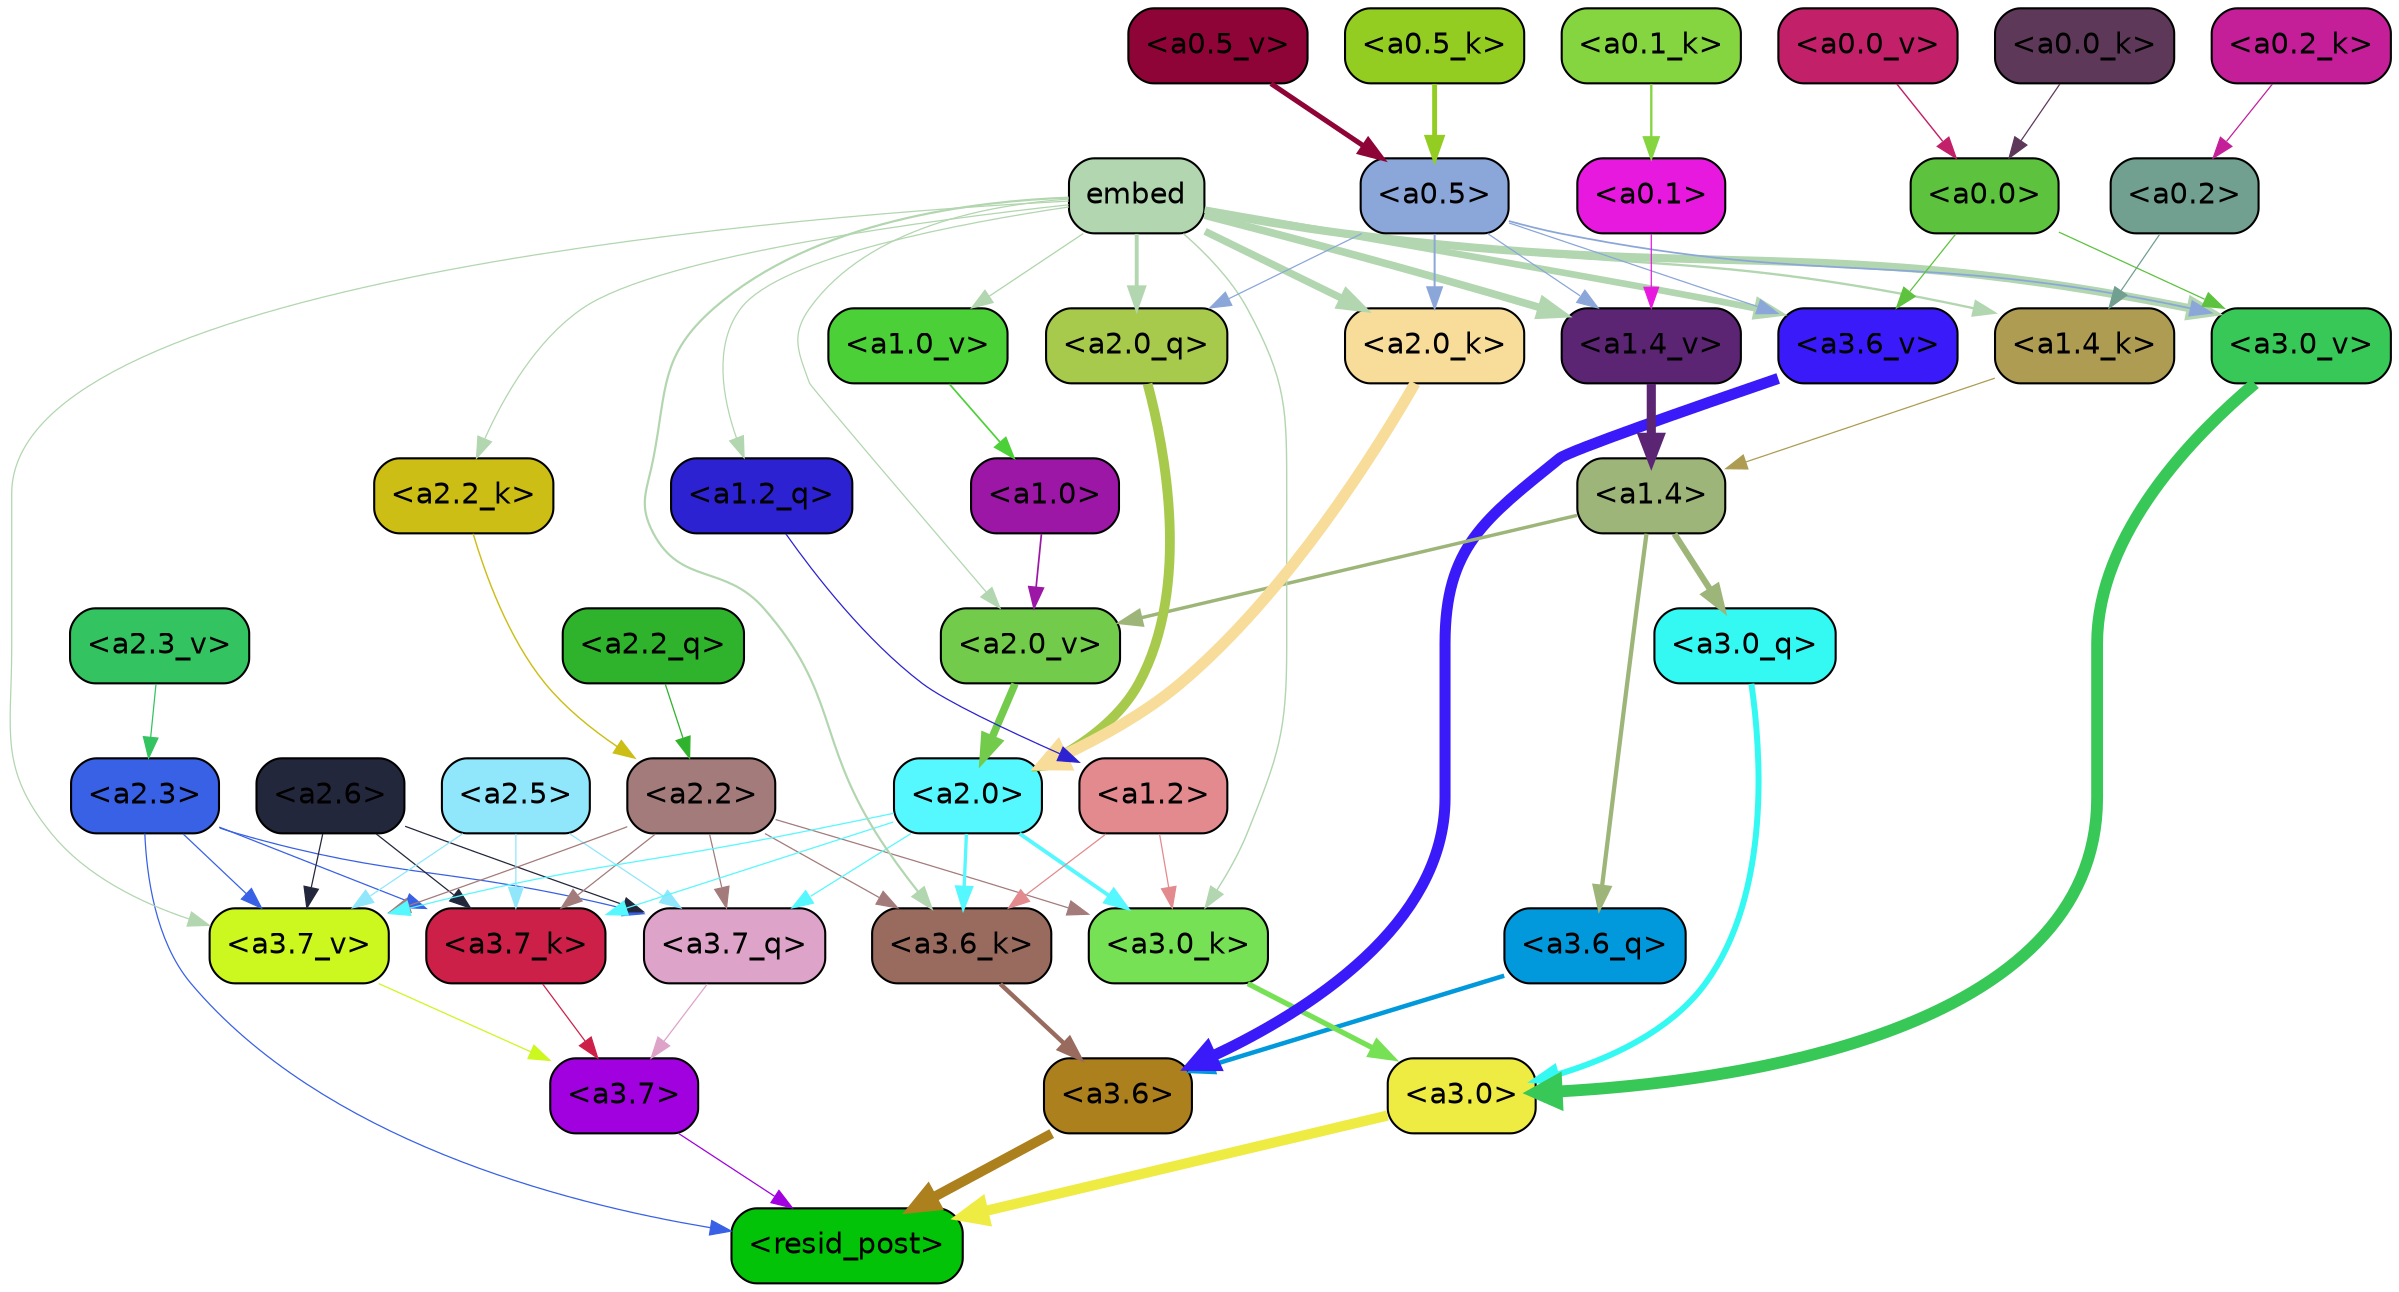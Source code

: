 strict digraph "" {
	graph [bgcolor=transparent,
		layout=dot,
		overlap=false,
		splines=true
	];
	"<a3.7>"	[color=black,
		fillcolor="#a001de",
		fontname=Helvetica,
		shape=box,
		style="filled, rounded"];
	"<resid_post>"	[color=black,
		fillcolor="#03c308",
		fontname=Helvetica,
		shape=box,
		style="filled, rounded"];
	"<a3.7>" -> "<resid_post>"	[color="#a001de",
		penwidth=0.6];
	"<a3.6>"	[color=black,
		fillcolor="#ad801e",
		fontname=Helvetica,
		shape=box,
		style="filled, rounded"];
	"<a3.6>" -> "<resid_post>"	[color="#ad801e",
		penwidth=4.751592040061951];
	"<a3.0>"	[color=black,
		fillcolor="#eeeb42",
		fontname=Helvetica,
		shape=box,
		style="filled, rounded"];
	"<a3.0>" -> "<resid_post>"	[color="#eeeb42",
		penwidth=4.904066681861877];
	"<a2.3>"	[color=black,
		fillcolor="#3961e5",
		fontname=Helvetica,
		shape=box,
		style="filled, rounded"];
	"<a2.3>" -> "<resid_post>"	[color="#3961e5",
		penwidth=0.6];
	"<a3.7_q>"	[color=black,
		fillcolor="#dea3c9",
		fontname=Helvetica,
		shape=box,
		style="filled, rounded"];
	"<a2.3>" -> "<a3.7_q>"	[color="#3961e5",
		penwidth=0.6];
	"<a3.7_k>"	[color=black,
		fillcolor="#cd2048",
		fontname=Helvetica,
		shape=box,
		style="filled, rounded"];
	"<a2.3>" -> "<a3.7_k>"	[color="#3961e5",
		penwidth=0.6];
	"<a3.7_v>"	[color=black,
		fillcolor="#ccf71f",
		fontname=Helvetica,
		shape=box,
		style="filled, rounded"];
	"<a2.3>" -> "<a3.7_v>"	[color="#3961e5",
		penwidth=0.6];
	"<a3.7_q>" -> "<a3.7>"	[color="#dea3c9",
		penwidth=0.6];
	"<a3.6_q>"	[color=black,
		fillcolor="#0299dc",
		fontname=Helvetica,
		shape=box,
		style="filled, rounded"];
	"<a3.6_q>" -> "<a3.6>"	[color="#0299dc",
		penwidth=2.160832464694977];
	"<a3.0_q>"	[color=black,
		fillcolor="#33f9f2",
		fontname=Helvetica,
		shape=box,
		style="filled, rounded"];
	"<a3.0_q>" -> "<a3.0>"	[color="#33f9f2",
		penwidth=2.870753765106201];
	"<a3.7_k>" -> "<a3.7>"	[color="#cd2048",
		penwidth=0.6];
	"<a3.6_k>"	[color=black,
		fillcolor="#986b5e",
		fontname=Helvetica,
		shape=box,
		style="filled, rounded"];
	"<a3.6_k>" -> "<a3.6>"	[color="#986b5e",
		penwidth=2.13908451795578];
	"<a3.0_k>"	[color=black,
		fillcolor="#77e155",
		fontname=Helvetica,
		shape=box,
		style="filled, rounded"];
	"<a3.0_k>" -> "<a3.0>"	[color="#77e155",
		penwidth=2.520303964614868];
	"<a3.7_v>" -> "<a3.7>"	[color="#ccf71f",
		penwidth=0.6];
	"<a3.6_v>"	[color=black,
		fillcolor="#3a1af9",
		fontname=Helvetica,
		shape=box,
		style="filled, rounded"];
	"<a3.6_v>" -> "<a3.6>"	[color="#3a1af9",
		penwidth=5.297133803367615];
	"<a3.0_v>"	[color=black,
		fillcolor="#37c858",
		fontname=Helvetica,
		shape=box,
		style="filled, rounded"];
	"<a3.0_v>" -> "<a3.0>"	[color="#37c858",
		penwidth=5.680712580680847];
	"<a2.6>"	[color=black,
		fillcolor="#23273c",
		fontname=Helvetica,
		shape=box,
		style="filled, rounded"];
	"<a2.6>" -> "<a3.7_q>"	[color="#23273c",
		penwidth=0.6];
	"<a2.6>" -> "<a3.7_k>"	[color="#23273c",
		penwidth=0.6];
	"<a2.6>" -> "<a3.7_v>"	[color="#23273c",
		penwidth=0.6];
	"<a2.5>"	[color=black,
		fillcolor="#90e7fc",
		fontname=Helvetica,
		shape=box,
		style="filled, rounded"];
	"<a2.5>" -> "<a3.7_q>"	[color="#90e7fc",
		penwidth=0.6];
	"<a2.5>" -> "<a3.7_k>"	[color="#90e7fc",
		penwidth=0.6];
	"<a2.5>" -> "<a3.7_v>"	[color="#90e7fc",
		penwidth=0.6];
	"<a2.2>"	[color=black,
		fillcolor="#a47b7b",
		fontname=Helvetica,
		shape=box,
		style="filled, rounded"];
	"<a2.2>" -> "<a3.7_q>"	[color="#a47b7b",
		penwidth=0.6];
	"<a2.2>" -> "<a3.7_k>"	[color="#a47b7b",
		penwidth=0.6];
	"<a2.2>" -> "<a3.6_k>"	[color="#a47b7b",
		penwidth=0.6];
	"<a2.2>" -> "<a3.0_k>"	[color="#a47b7b",
		penwidth=0.6];
	"<a2.2>" -> "<a3.7_v>"	[color="#a47b7b",
		penwidth=0.6];
	"<a2.0>"	[color=black,
		fillcolor="#55f8fe",
		fontname=Helvetica,
		shape=box,
		style="filled, rounded"];
	"<a2.0>" -> "<a3.7_q>"	[color="#55f8fe",
		penwidth=0.6];
	"<a2.0>" -> "<a3.7_k>"	[color="#55f8fe",
		penwidth=0.6];
	"<a2.0>" -> "<a3.6_k>"	[color="#55f8fe",
		penwidth=1.5897698998451233];
	"<a2.0>" -> "<a3.0_k>"	[color="#55f8fe",
		penwidth=1.8405593037605286];
	"<a2.0>" -> "<a3.7_v>"	[color="#55f8fe",
		penwidth=0.6];
	"<a1.4>"	[color=black,
		fillcolor="#9db579",
		fontname=Helvetica,
		shape=box,
		style="filled, rounded"];
	"<a1.4>" -> "<a3.6_q>"	[color="#9db579",
		penwidth=2.038943290710449];
	"<a1.4>" -> "<a3.0_q>"	[color="#9db579",
		penwidth=2.9756359085440636];
	"<a2.0_v>"	[color=black,
		fillcolor="#72cb4a",
		fontname=Helvetica,
		shape=box,
		style="filled, rounded"];
	"<a1.4>" -> "<a2.0_v>"	[color="#9db579",
		penwidth=1.6503054380882531];
	"<a1.2>"	[color=black,
		fillcolor="#e28a8e",
		fontname=Helvetica,
		shape=box,
		style="filled, rounded"];
	"<a1.2>" -> "<a3.6_k>"	[color="#e28a8e",
		penwidth=0.6];
	"<a1.2>" -> "<a3.0_k>"	[color="#e28a8e",
		penwidth=0.6];
	embed	[color=black,
		fillcolor="#b2d6af",
		fontname=Helvetica,
		shape=box,
		style="filled, rounded"];
	embed -> "<a3.6_k>"	[color="#b2d6af",
		penwidth=1.046662151813507];
	embed -> "<a3.0_k>"	[color="#b2d6af",
		penwidth=0.6800519227981567];
	embed -> "<a3.7_v>"	[color="#b2d6af",
		penwidth=0.6];
	embed -> "<a3.6_v>"	[color="#b2d6af",
		penwidth=3.1840110421180725];
	embed -> "<a3.0_v>"	[color="#b2d6af",
		penwidth=3.9005755856633186];
	"<a2.0_q>"	[color=black,
		fillcolor="#a8ca4c",
		fontname=Helvetica,
		shape=box,
		style="filled, rounded"];
	embed -> "<a2.0_q>"	[color="#b2d6af",
		penwidth=1.85904461145401];
	"<a2.2_k>"	[color=black,
		fillcolor="#ccbe15",
		fontname=Helvetica,
		shape=box,
		style="filled, rounded"];
	embed -> "<a2.2_k>"	[color="#b2d6af",
		penwidth=0.6];
	"<a2.0_k>"	[color=black,
		fillcolor="#f7dd99",
		fontname=Helvetica,
		shape=box,
		style="filled, rounded"];
	embed -> "<a2.0_k>"	[color="#b2d6af",
		penwidth=3.5012558698654175];
	embed -> "<a2.0_v>"	[color="#b2d6af",
		penwidth=0.6];
	"<a1.2_q>"	[color=black,
		fillcolor="#2c22d1",
		fontname=Helvetica,
		shape=box,
		style="filled, rounded"];
	embed -> "<a1.2_q>"	[color="#b2d6af",
		penwidth=0.6];
	"<a1.4_k>"	[color=black,
		fillcolor="#ad9c52",
		fontname=Helvetica,
		shape=box,
		style="filled, rounded"];
	embed -> "<a1.4_k>"	[color="#b2d6af",
		penwidth=1.109577551484108];
	"<a1.4_v>"	[color=black,
		fillcolor="#5b2573",
		fontname=Helvetica,
		shape=box,
		style="filled, rounded"];
	embed -> "<a1.4_v>"	[color="#b2d6af",
		penwidth=3.6756038665771484];
	"<a1.0_v>"	[color=black,
		fillcolor="#4cd037",
		fontname=Helvetica,
		shape=box,
		style="filled, rounded"];
	embed -> "<a1.0_v>"	[color="#b2d6af",
		penwidth=0.6254805326461792];
	"<a0.5>"	[color=black,
		fillcolor="#8ba7d9",
		fontname=Helvetica,
		shape=box,
		style="filled, rounded"];
	"<a0.5>" -> "<a3.6_v>"	[color="#8ba7d9",
		penwidth=0.6];
	"<a0.5>" -> "<a3.0_v>"	[color="#8ba7d9",
		penwidth=0.8493617177009583];
	"<a0.5>" -> "<a2.0_q>"	[color="#8ba7d9",
		penwidth=0.6];
	"<a0.5>" -> "<a2.0_k>"	[color="#8ba7d9",
		penwidth=0.9490888118743896];
	"<a0.5>" -> "<a1.4_v>"	[color="#8ba7d9",
		penwidth=0.6066105961799622];
	"<a0.0>"	[color=black,
		fillcolor="#5dc23e",
		fontname=Helvetica,
		shape=box,
		style="filled, rounded"];
	"<a0.0>" -> "<a3.6_v>"	[color="#5dc23e",
		penwidth=0.6];
	"<a0.0>" -> "<a3.0_v>"	[color="#5dc23e",
		penwidth=0.6];
	"<a2.2_q>"	[color=black,
		fillcolor="#30b32c",
		fontname=Helvetica,
		shape=box,
		style="filled, rounded"];
	"<a2.2_q>" -> "<a2.2>"	[color="#30b32c",
		penwidth=0.6160273104906082];
	"<a2.0_q>" -> "<a2.0>"	[color="#a8ca4c",
		penwidth=4.690633252263069];
	"<a2.2_k>" -> "<a2.2>"	[color="#ccbe15",
		penwidth=0.6862771511077881];
	"<a2.0_k>" -> "<a2.0>"	[color="#f7dd99",
		penwidth=5.3401959836483];
	"<a2.3_v>"	[color=black,
		fillcolor="#33c361",
		fontname=Helvetica,
		shape=box,
		style="filled, rounded"];
	"<a2.3_v>" -> "<a2.3>"	[color="#33c361",
		penwidth=0.6];
	"<a2.0_v>" -> "<a2.0>"	[color="#72cb4a",
		penwidth=3.5938978791236877];
	"<a1.0>"	[color=black,
		fillcolor="#9d17a6",
		fontname=Helvetica,
		shape=box,
		style="filled, rounded"];
	"<a1.0>" -> "<a2.0_v>"	[color="#9d17a6",
		penwidth=0.8279995210468769];
	"<a1.2_q>" -> "<a1.2>"	[color="#2c22d1",
		penwidth=0.6];
	"<a1.4_k>" -> "<a1.4>"	[color="#ad9c52",
		penwidth=0.6];
	"<a1.4_v>" -> "<a1.4>"	[color="#5b2573",
		penwidth=4.380064785480499];
	"<a1.0_v>" -> "<a1.0>"	[color="#4cd037",
		penwidth=0.8271287679672241];
	"<a0.2>"	[color=black,
		fillcolor="#719f90",
		fontname=Helvetica,
		shape=box,
		style="filled, rounded"];
	"<a0.2>" -> "<a1.4_k>"	[color="#719f90",
		penwidth=0.6];
	"<a0.1>"	[color=black,
		fillcolor="#e819df",
		fontname=Helvetica,
		shape=box,
		style="filled, rounded"];
	"<a0.1>" -> "<a1.4_v>"	[color="#e819df",
		penwidth=0.6];
	"<a0.5_k>"	[color=black,
		fillcolor="#93cd21",
		fontname=Helvetica,
		shape=box,
		style="filled, rounded"];
	"<a0.5_k>" -> "<a0.5>"	[color="#93cd21",
		penwidth=2.3484413623809814];
	"<a0.2_k>"	[color=black,
		fillcolor="#c41f99",
		fontname=Helvetica,
		shape=box,
		style="filled, rounded"];
	"<a0.2_k>" -> "<a0.2>"	[color="#c41f99",
		penwidth=0.6];
	"<a0.1_k>"	[color=black,
		fillcolor="#85d540",
		fontname=Helvetica,
		shape=box,
		style="filled, rounded"];
	"<a0.1_k>" -> "<a0.1>"	[color="#85d540",
		penwidth=1.1292529106140137];
	"<a0.0_k>"	[color=black,
		fillcolor="#5e3859",
		fontname=Helvetica,
		shape=box,
		style="filled, rounded"];
	"<a0.0_k>" -> "<a0.0>"	[color="#5e3859",
		penwidth=0.6];
	"<a0.5_v>"	[color=black,
		fillcolor="#8e0436",
		fontname=Helvetica,
		shape=box,
		style="filled, rounded"];
	"<a0.5_v>" -> "<a0.5>"	[color="#8e0436",
		penwidth=2.4365723617374897];
	"<a0.0_v>"	[color=black,
		fillcolor="#c22069",
		fontname=Helvetica,
		shape=box,
		style="filled, rounded"];
	"<a0.0_v>" -> "<a0.0>"	[color="#c22069",
		penwidth=0.6885303854942322];
}
